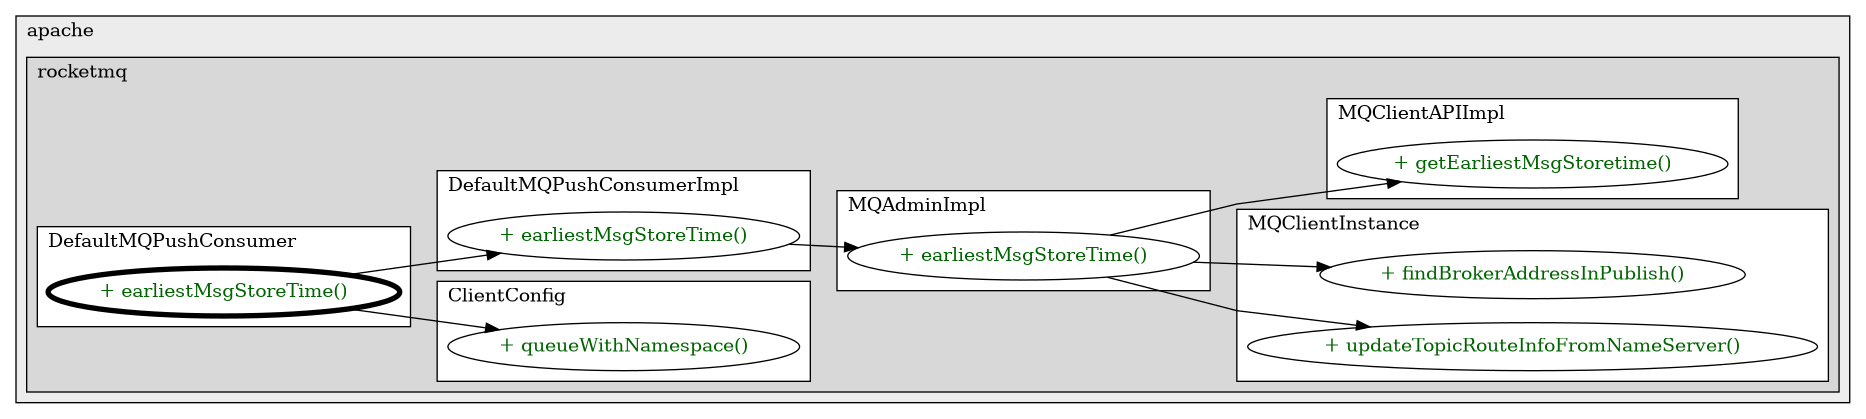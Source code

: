 @startuml

/' diagram meta data start
config=CallConfiguration;
{
  "rootMethod": "org.apache.rocketmq.client.consumer.DefaultMQPushConsumer#earliestMsgStoreTime(MessageQueue)",
  "projectClassification": {
    "searchMode": "OpenProject", // OpenProject, AllProjects
    "includedProjects": "",
    "pathEndKeywords": "*.impl",
    "isClientPath": "",
    "isClientName": "",
    "isTestPath": "",
    "isTestName": "",
    "isMappingPath": "",
    "isMappingName": "",
    "isDataAccessPath": "",
    "isDataAccessName": "",
    "isDataStructurePath": "",
    "isDataStructureName": "",
    "isInterfaceStructuresPath": "",
    "isInterfaceStructuresName": "",
    "isEntryPointPath": "",
    "isEntryPointName": "",
    "treatFinalFieldsAsMandatory": false
  },
  "graphRestriction": {
    "classPackageExcludeFilter": "",
    "classPackageIncludeFilter": "",
    "classNameExcludeFilter": "",
    "classNameIncludeFilter": "",
    "methodNameExcludeFilter": "",
    "methodNameIncludeFilter": "",
    "removeByInheritance": "", // inheritance/annotation based filtering is done in a second step
    "removeByAnnotation": "",
    "removeByClassPackage": "", // cleanup the graph after inheritance/annotation based filtering is done
    "removeByClassName": "",
    "cutMappings": false,
    "cutEnum": true,
    "cutTests": true,
    "cutClient": true,
    "cutDataAccess": true,
    "cutInterfaceStructures": true,
    "cutDataStructures": true,
    "cutGetterAndSetter": true,
    "cutConstructors": true
  },
  "graphTraversal": {
    "forwardDepth": 3,
    "backwardDepth": 3,
    "classPackageExcludeFilter": "",
    "classPackageIncludeFilter": "",
    "classNameExcludeFilter": "",
    "classNameIncludeFilter": "",
    "methodNameExcludeFilter": "",
    "methodNameIncludeFilter": "",
    "hideMappings": false,
    "hideDataStructures": false,
    "hidePrivateMethods": true,
    "hideInterfaceCalls": true, // indirection: implementation -> interface (is hidden) -> implementation
    "onlyShowApplicationEntryPoints": false, // root node is included
    "useMethodCallsForStructureDiagram": "ForwardOnly" // ForwardOnly, BothDirections, No
  },
  "details": {
    "aggregation": "GroupByClass", // ByClass, GroupByClass, None
    "showMethodParametersTypes": false,
    "showMethodParametersNames": false,
    "showMethodReturnType": false,
    "showPackageLevels": 2,
    "showCallOrder": false,
    "edgeMode": "MethodsOnly", // TypesOnly, MethodsOnly, TypesAndMethods, MethodsAndDirectTypeUsage
    "showDetailedClassStructure": false
  },
  "rootClass": "org.apache.rocketmq.client.consumer.DefaultMQPushConsumer",
  "extensionCallbackMethod": "" // qualified.class.name#methodName - signature: public static String method(String)
}
diagram meta data end '/



digraph g {
    rankdir="LR"
    splines=polyline
    

'nodes 
subgraph cluster_1411517106 { 
   	label=apache
	labeljust=l
	fillcolor="#ececec"
	style=filled
   
   subgraph cluster_1714486248 { 
   	label=rocketmq
	labeljust=l
	fillcolor="#d8d8d8"
	style=filled
   
   subgraph cluster_1314323680 { 
   	label=MQAdminImpl
	labeljust=l
	fillcolor=white
	style=filled
   
   MQAdminImpl1527982467XXXearliestMsgStoreTime1134663318[
	label="+ earliestMsgStoreTime()"
	style=filled
	fillcolor=white
	tooltip="MQAdminImpl

null"
	fontcolor=darkgreen
];
} 

subgraph cluster_1817307469 { 
   	label=MQClientInstance
	labeljust=l
	fillcolor=white
	style=filled
   
   MQClientInstance700434529XXXfindBrokerAddressInPublish1808118735[
	label="+ findBrokerAddressInPublish()"
	style=filled
	fillcolor=white
	tooltip="MQClientInstance

null"
	fontcolor=darkgreen
];

MQClientInstance700434529XXXupdateTopicRouteInfoFromNameServer1808118735[
	label="+ updateTopicRouteInfoFromNameServer()"
	style=filled
	fillcolor=white
	tooltip="MQClientInstance

null"
	fontcolor=darkgreen
];
} 

subgraph cluster_192096112 { 
   	label=ClientConfig
	labeljust=l
	fillcolor=white
	style=filled
   
   ClientConfig1708762283XXXqueueWithNamespace1134663318[
	label="+ queueWithNamespace()"
	style=filled
	fillcolor=white
	tooltip="ClientConfig

null"
	fontcolor=darkgreen
];
} 

subgraph cluster_2004609280 { 
   	label=DefaultMQPushConsumer
	labeljust=l
	fillcolor=white
	style=filled
   
   DefaultMQPushConsumer633216551XXXearliestMsgStoreTime1134663318[
	label="+ earliestMsgStoreTime()"
	style=filled
	fillcolor=white
	tooltip="DefaultMQPushConsumer

&#10;  This method will be removed in a certain version after April 5, 2020, so please do not use this method.&#10; "
	penwidth=4
	fontcolor=darkgreen
];
} 

subgraph cluster_290650472 { 
   	label=DefaultMQPushConsumerImpl
	labeljust=l
	fillcolor=white
	style=filled
   
   DefaultMQPushConsumerImpl1317777407XXXearliestMsgStoreTime1134663318[
	label="+ earliestMsgStoreTime()"
	style=filled
	fillcolor=white
	tooltip="DefaultMQPushConsumerImpl

null"
	fontcolor=darkgreen
];
} 

subgraph cluster_931339104 { 
   	label=MQClientAPIImpl
	labeljust=l
	fillcolor=white
	style=filled
   
   MQClientAPIImpl1527982467XXXgetEarliestMsgStoretime1022730261[
	label="+ getEarliestMsgStoretime()"
	style=filled
	fillcolor=white
	tooltip="MQClientAPIImpl

null"
	fontcolor=darkgreen
];
} 
} 
} 

'edges    
DefaultMQPushConsumer633216551XXXearliestMsgStoreTime1134663318 -> ClientConfig1708762283XXXqueueWithNamespace1134663318;
DefaultMQPushConsumer633216551XXXearliestMsgStoreTime1134663318 -> DefaultMQPushConsumerImpl1317777407XXXearliestMsgStoreTime1134663318;
DefaultMQPushConsumerImpl1317777407XXXearliestMsgStoreTime1134663318 -> MQAdminImpl1527982467XXXearliestMsgStoreTime1134663318;
MQAdminImpl1527982467XXXearliestMsgStoreTime1134663318 -> MQClientAPIImpl1527982467XXXgetEarliestMsgStoretime1022730261;
MQAdminImpl1527982467XXXearliestMsgStoreTime1134663318 -> MQClientInstance700434529XXXfindBrokerAddressInPublish1808118735;
MQAdminImpl1527982467XXXearliestMsgStoreTime1134663318 -> MQClientInstance700434529XXXupdateTopicRouteInfoFromNameServer1808118735;
    
}
@enduml